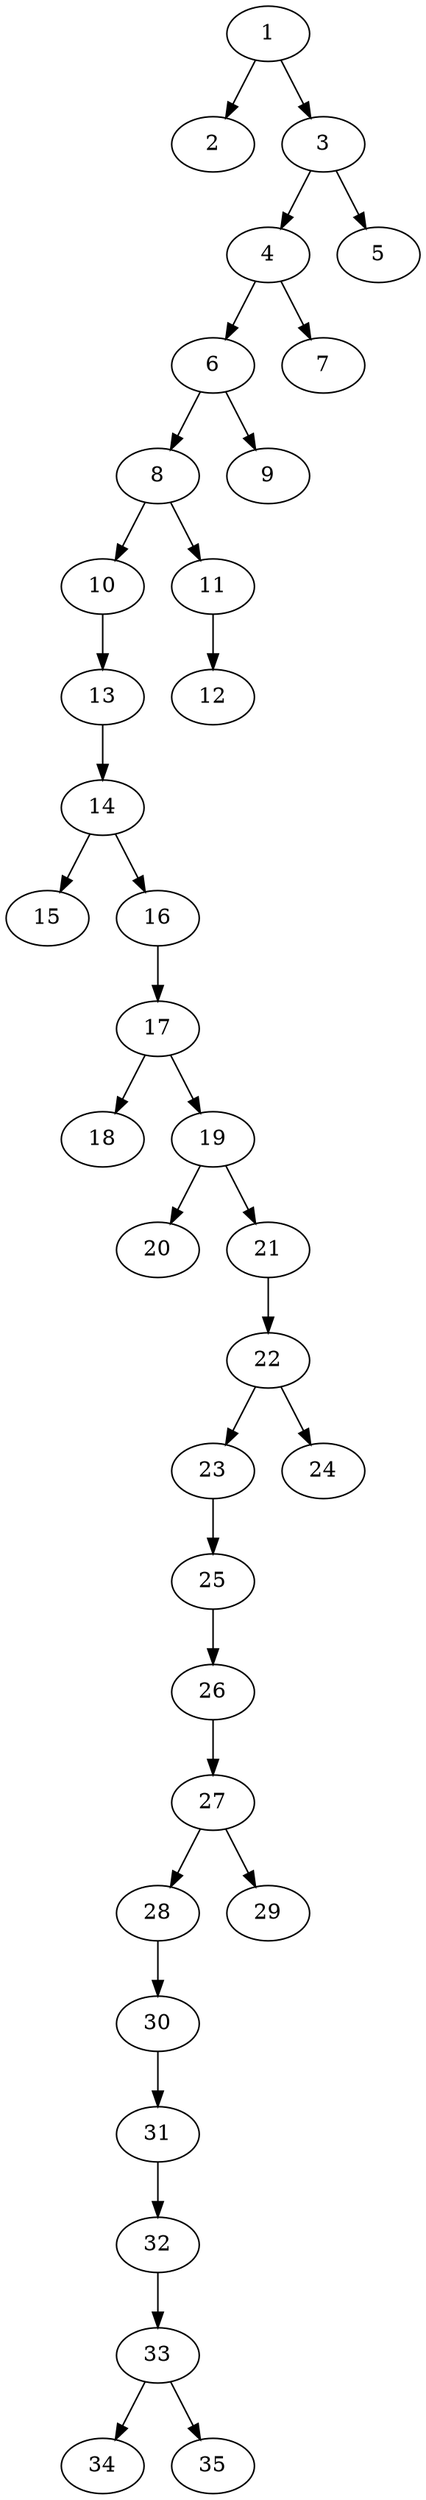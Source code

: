 // DAG automatically generated by daggen at Thu Oct  3 14:05:36 2019
// ./daggen --dot -n 35 --ccr 0.5 --fat 0.3 --regular 0.5 --density 0.5 --mindata 5242880 --maxdata 52428800 
digraph G {
  1 [size="73326592", alpha="0.12", expect_size="36663296"] 
  1 -> 2 [size ="36663296"]
  1 -> 3 [size ="36663296"]
  2 [size="41158656", alpha="0.01", expect_size="20579328"] 
  3 [size="11188224", alpha="0.11", expect_size="5594112"] 
  3 -> 4 [size ="5594112"]
  3 -> 5 [size ="5594112"]
  4 [size="71958528", alpha="0.07", expect_size="35979264"] 
  4 -> 6 [size ="35979264"]
  4 -> 7 [size ="35979264"]
  5 [size="59023360", alpha="0.05", expect_size="29511680"] 
  6 [size="88832000", alpha="0.11", expect_size="44416000"] 
  6 -> 8 [size ="44416000"]
  6 -> 9 [size ="44416000"]
  7 [size="87212032", alpha="0.16", expect_size="43606016"] 
  8 [size="82139136", alpha="0.18", expect_size="41069568"] 
  8 -> 10 [size ="41069568"]
  8 -> 11 [size ="41069568"]
  9 [size="89419776", alpha="0.01", expect_size="44709888"] 
  10 [size="102877184", alpha="0.06", expect_size="51438592"] 
  10 -> 13 [size ="51438592"]
  11 [size="96894976", alpha="0.11", expect_size="48447488"] 
  11 -> 12 [size ="48447488"]
  12 [size="59398144", alpha="0.19", expect_size="29699072"] 
  13 [size="66271232", alpha="0.03", expect_size="33135616"] 
  13 -> 14 [size ="33135616"]
  14 [size="23713792", alpha="0.07", expect_size="11856896"] 
  14 -> 15 [size ="11856896"]
  14 -> 16 [size ="11856896"]
  15 [size="59054080", alpha="0.06", expect_size="29527040"] 
  16 [size="84158464", alpha="0.18", expect_size="42079232"] 
  16 -> 17 [size ="42079232"]
  17 [size="41545728", alpha="0.20", expect_size="20772864"] 
  17 -> 18 [size ="20772864"]
  17 -> 19 [size ="20772864"]
  18 [size="24733696", alpha="0.03", expect_size="12366848"] 
  19 [size="14278656", alpha="0.02", expect_size="7139328"] 
  19 -> 20 [size ="7139328"]
  19 -> 21 [size ="7139328"]
  20 [size="18030592", alpha="0.06", expect_size="9015296"] 
  21 [size="45793280", alpha="0.04", expect_size="22896640"] 
  21 -> 22 [size ="22896640"]
  22 [size="99084288", alpha="0.08", expect_size="49542144"] 
  22 -> 23 [size ="49542144"]
  22 -> 24 [size ="49542144"]
  23 [size="92637184", alpha="0.12", expect_size="46318592"] 
  23 -> 25 [size ="46318592"]
  24 [size="14520320", alpha="0.09", expect_size="7260160"] 
  25 [size="45518848", alpha="0.17", expect_size="22759424"] 
  25 -> 26 [size ="22759424"]
  26 [size="75042816", alpha="0.01", expect_size="37521408"] 
  26 -> 27 [size ="37521408"]
  27 [size="63324160", alpha="0.01", expect_size="31662080"] 
  27 -> 28 [size ="31662080"]
  27 -> 29 [size ="31662080"]
  28 [size="62732288", alpha="0.17", expect_size="31366144"] 
  28 -> 30 [size ="31366144"]
  29 [size="77056000", alpha="0.09", expect_size="38528000"] 
  30 [size="87279616", alpha="0.01", expect_size="43639808"] 
  30 -> 31 [size ="43639808"]
  31 [size="23072768", alpha="0.11", expect_size="11536384"] 
  31 -> 32 [size ="11536384"]
  32 [size="41650176", alpha="0.12", expect_size="20825088"] 
  32 -> 33 [size ="20825088"]
  33 [size="79312896", alpha="0.04", expect_size="39656448"] 
  33 -> 34 [size ="39656448"]
  33 -> 35 [size ="39656448"]
  34 [size="42393600", alpha="0.19", expect_size="21196800"] 
  35 [size="86740992", alpha="0.05", expect_size="43370496"] 
}
